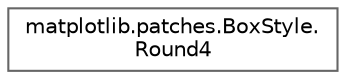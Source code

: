 digraph "Graphical Class Hierarchy"
{
 // LATEX_PDF_SIZE
  bgcolor="transparent";
  edge [fontname=Helvetica,fontsize=10,labelfontname=Helvetica,labelfontsize=10];
  node [fontname=Helvetica,fontsize=10,shape=box,height=0.2,width=0.4];
  rankdir="LR";
  Node0 [id="Node000000",label="matplotlib.patches.BoxStyle.\lRound4",height=0.2,width=0.4,color="grey40", fillcolor="white", style="filled",URL="$db/d8e/classmatplotlib_1_1patches_1_1BoxStyle_1_1Round4.html",tooltip=" "];
}
